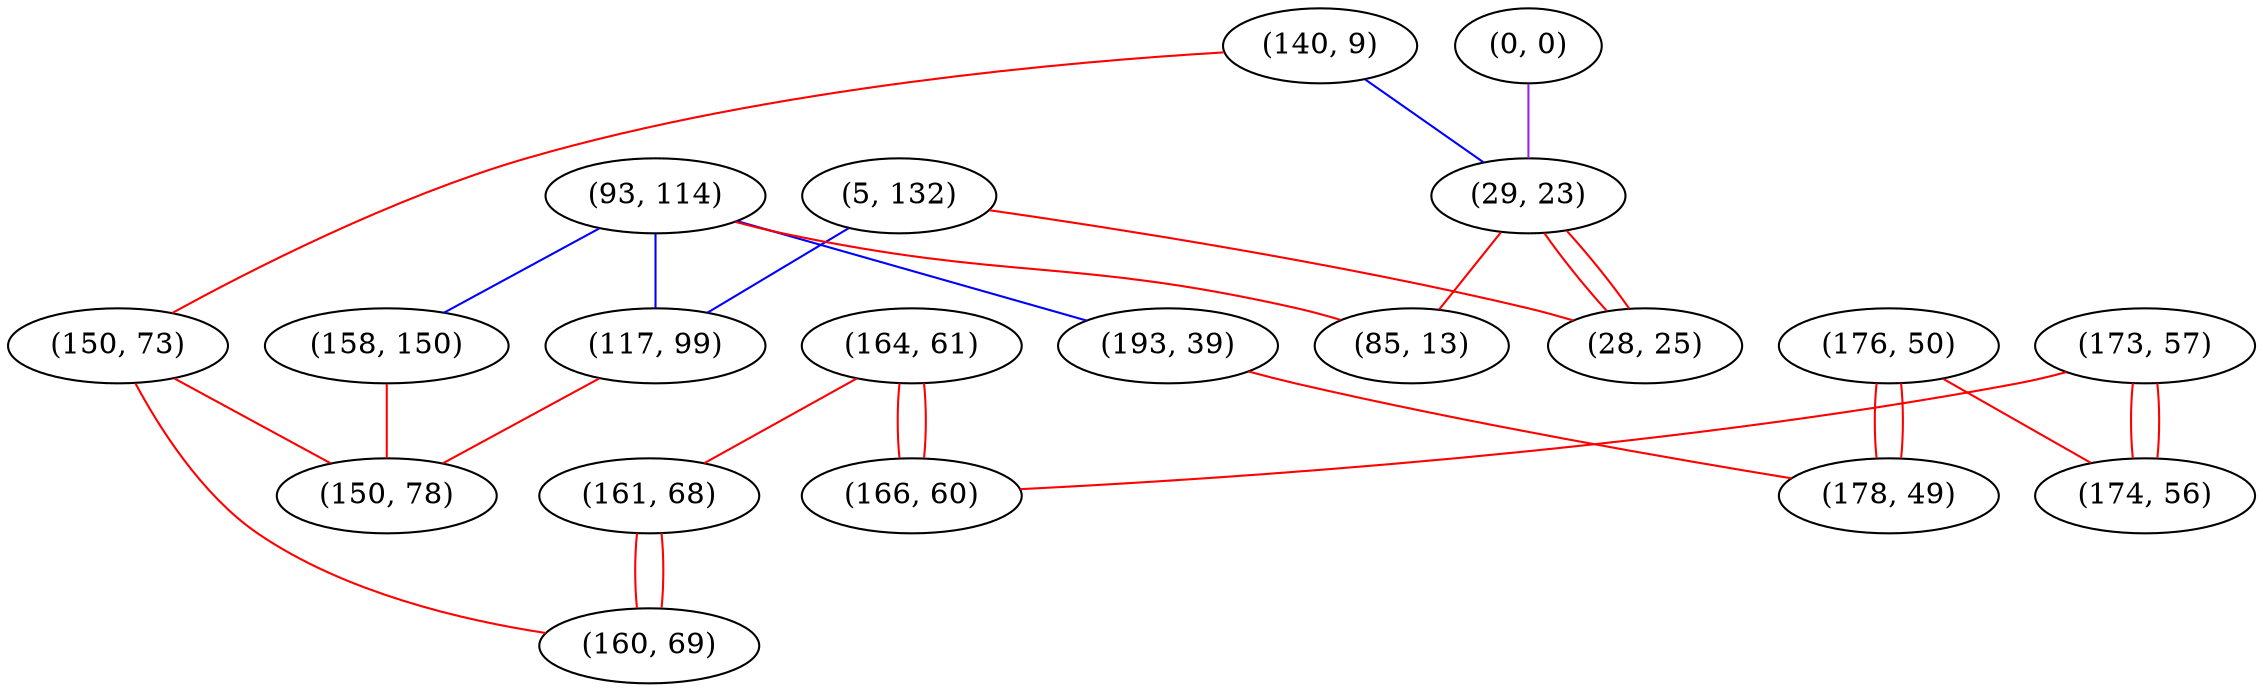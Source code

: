 graph "" {
"(164, 61)";
"(5, 132)";
"(0, 0)";
"(93, 114)";
"(173, 57)";
"(140, 9)";
"(176, 50)";
"(174, 56)";
"(161, 68)";
"(117, 99)";
"(193, 39)";
"(150, 73)";
"(29, 23)";
"(160, 69)";
"(178, 49)";
"(166, 60)";
"(158, 150)";
"(150, 78)";
"(28, 25)";
"(85, 13)";
"(164, 61)" -- "(166, 60)"  [color=red, key=0, weight=1];
"(164, 61)" -- "(166, 60)"  [color=red, key=1, weight=1];
"(164, 61)" -- "(161, 68)"  [color=red, key=0, weight=1];
"(5, 132)" -- "(28, 25)"  [color=red, key=0, weight=1];
"(5, 132)" -- "(117, 99)"  [color=blue, key=0, weight=3];
"(0, 0)" -- "(29, 23)"  [color=purple, key=0, weight=4];
"(93, 114)" -- "(158, 150)"  [color=blue, key=0, weight=3];
"(93, 114)" -- "(193, 39)"  [color=blue, key=0, weight=3];
"(93, 114)" -- "(85, 13)"  [color=red, key=0, weight=1];
"(93, 114)" -- "(117, 99)"  [color=blue, key=0, weight=3];
"(173, 57)" -- "(166, 60)"  [color=red, key=0, weight=1];
"(173, 57)" -- "(174, 56)"  [color=red, key=0, weight=1];
"(173, 57)" -- "(174, 56)"  [color=red, key=1, weight=1];
"(140, 9)" -- "(150, 73)"  [color=red, key=0, weight=1];
"(140, 9)" -- "(29, 23)"  [color=blue, key=0, weight=3];
"(176, 50)" -- "(174, 56)"  [color=red, key=0, weight=1];
"(176, 50)" -- "(178, 49)"  [color=red, key=0, weight=1];
"(176, 50)" -- "(178, 49)"  [color=red, key=1, weight=1];
"(161, 68)" -- "(160, 69)"  [color=red, key=0, weight=1];
"(161, 68)" -- "(160, 69)"  [color=red, key=1, weight=1];
"(117, 99)" -- "(150, 78)"  [color=red, key=0, weight=1];
"(193, 39)" -- "(178, 49)"  [color=red, key=0, weight=1];
"(150, 73)" -- "(160, 69)"  [color=red, key=0, weight=1];
"(150, 73)" -- "(150, 78)"  [color=red, key=0, weight=1];
"(29, 23)" -- "(28, 25)"  [color=red, key=0, weight=1];
"(29, 23)" -- "(28, 25)"  [color=red, key=1, weight=1];
"(29, 23)" -- "(85, 13)"  [color=red, key=0, weight=1];
"(158, 150)" -- "(150, 78)"  [color=red, key=0, weight=1];
}
